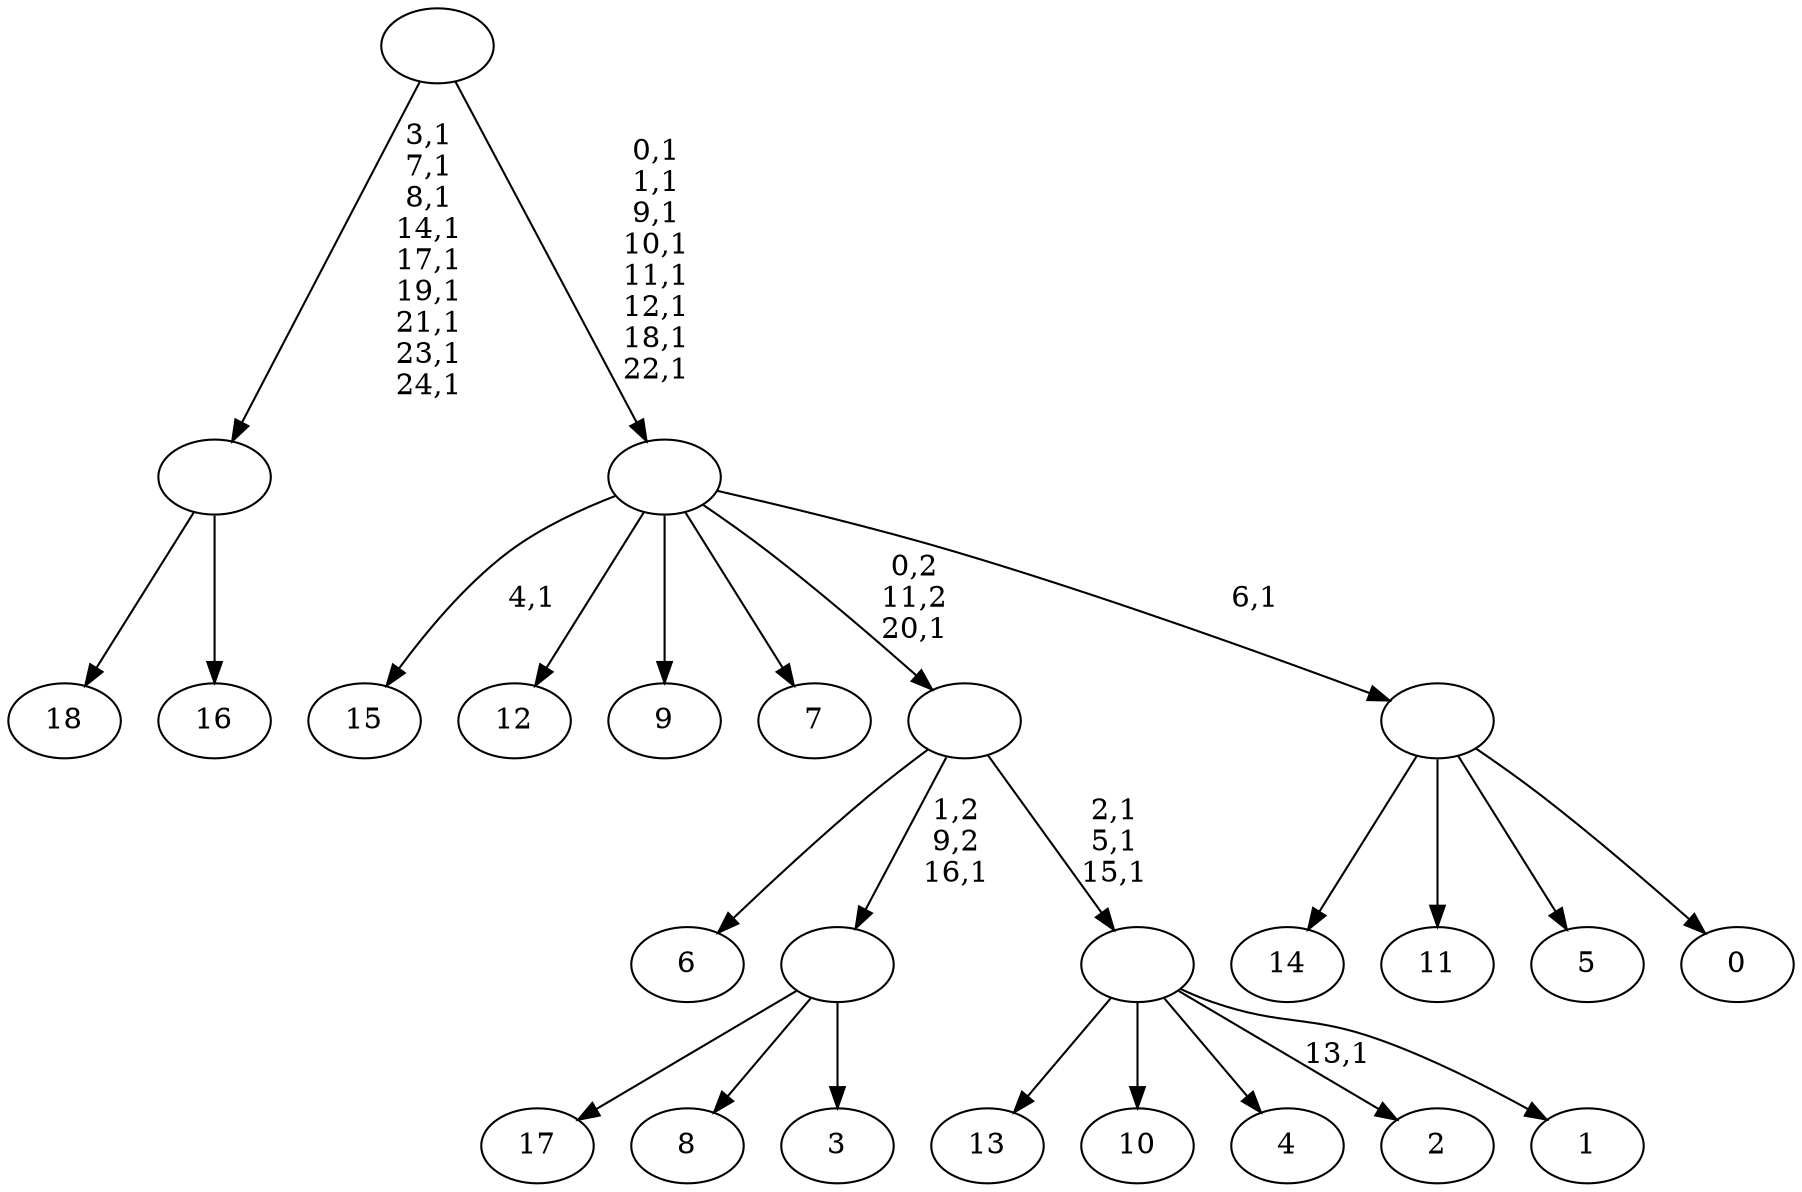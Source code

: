 digraph T {
	44 [label="18"]
	43 [label="17"]
	42 [label="16"]
	41 [label=""]
	32 [label="15"]
	30 [label="14"]
	29 [label="13"]
	28 [label="12"]
	27 [label="11"]
	26 [label="10"]
	25 [label="9"]
	24 [label="8"]
	23 [label="7"]
	22 [label="6"]
	21 [label="5"]
	20 [label="4"]
	19 [label="3"]
	18 [label=""]
	17 [label="2"]
	15 [label="1"]
	14 [label=""]
	11 [label=""]
	10 [label="0"]
	9 [label=""]
	8 [label=""]
	0 [label=""]
	41 -> 44 [label=""]
	41 -> 42 [label=""]
	18 -> 43 [label=""]
	18 -> 24 [label=""]
	18 -> 19 [label=""]
	14 -> 17 [label="13,1"]
	14 -> 29 [label=""]
	14 -> 26 [label=""]
	14 -> 20 [label=""]
	14 -> 15 [label=""]
	11 -> 14 [label="2,1\n5,1\n15,1"]
	11 -> 22 [label=""]
	11 -> 18 [label="1,2\n9,2\n16,1"]
	9 -> 30 [label=""]
	9 -> 27 [label=""]
	9 -> 21 [label=""]
	9 -> 10 [label=""]
	8 -> 32 [label="4,1"]
	8 -> 28 [label=""]
	8 -> 25 [label=""]
	8 -> 23 [label=""]
	8 -> 11 [label="0,2\n11,2\n20,1"]
	8 -> 9 [label="6,1"]
	0 -> 8 [label="0,1\n1,1\n9,1\n10,1\n11,1\n12,1\n18,1\n22,1"]
	0 -> 41 [label="3,1\n7,1\n8,1\n14,1\n17,1\n19,1\n21,1\n23,1\n24,1"]
}
